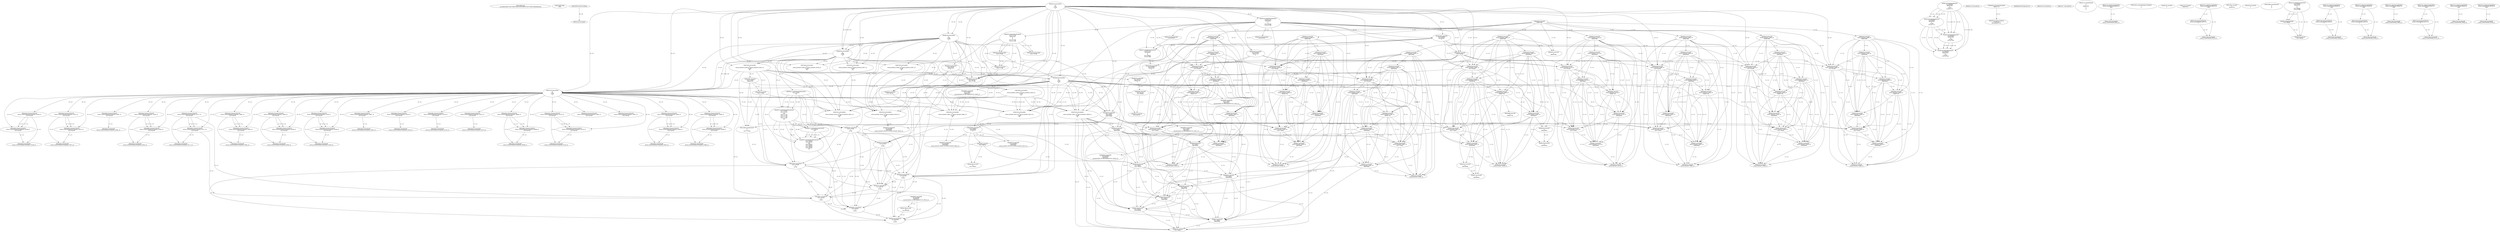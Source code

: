 // Global SCDG with merge call
digraph {
	0 [label="268454688.main
ea24b9d309480754b579b637844cee1b0148912670c47530f076b4bf0fea0405"]
	1 [label="268454699.Sleep
1000"]
	2 [label="268450908.GetProcessHeap
"]
	3 [label="268465424.VirtualAlloc
0
128
12288
4"]
	4 [label="268465190.RegOpenKeyExW
2147483650
268501000
0
131097
2147417172"]
	5 [label="268465223.RegQueryValueExW
2147417376
268500984
0
0
3221762048
2147417188"]
	3 -> 5 [label="(0-->5)"]
	6 [label="268465254.GetLastError
"]
	7 [label="268465263.RegCloseKey
2147417376"]
	5 -> 7 [label="(1-->1)"]
	8 [label="268465489.wsprintfW
3221762048
268500964
0"]
	3 -> 8 [label="(0-->1)"]
	5 -> 8 [label="(5-->1)"]
	9 [label="268466183.VirtualAlloc
0
1024
12288
4"]
	3 -> 9 [label="(3-->3)"]
	3 -> 9 [label="(4-->4)"]
	10 [label="268466202.VirtualAlloc
0
3596
12288
4"]
	3 -> 10 [label="(3-->3)"]
	9 -> 10 [label="(3-->3)"]
	3 -> 10 [label="(4-->4)"]
	9 -> 10 [label="(4-->4)"]
	11 [label="268466212.GetWindowsDirectoryW
3221770240
256"]
	10 -> 11 [label="(0-->1)"]
	12 [label="268466270.GetVolumeInformationW
3221770240
3221770752
256
3221771776
3221771784
3221771780
3221771264
256"]
	10 -> 12 [label="(0-->1)"]
	11 -> 12 [label="(1-->1)"]
	11 -> 12 [label="(2-->3)"]
	11 -> 12 [label="(2-->8)"]
	13 [label="268465190.RegOpenKeyExW
2147483650
268501632
0
131097
2147417172"]
	4 -> 13 [label="(1-->1)"]
	4 -> 13 [label="(4-->4)"]
	4 -> 13 [label="(5-->5)"]
	14 [label="268465223.RegQueryValueExW
3221771788
268501592
0
0
3221771788
2147417188"]
	5 -> 14 [label="(6-->6)"]
	15 [label="268465239.RegCloseKey
3221771788"]
	14 -> 15 [label="(1-->1)"]
	14 -> 15 [label="(5-->1)"]
	16 [label="268466320.lstrlenW
3221771788"]
	14 -> 16 [label="(1-->1)"]
	14 -> 16 [label="(5-->1)"]
	15 -> 16 [label="(1-->1)"]
	17 [label="268466376.wsprintfW
3221766144
268501204
0"]
	9 -> 17 [label="(0-->1)"]
	18 [label="268466397.lstrcatW
3221766144
3221771788"]
	9 -> 18 [label="(0-->1)"]
	17 -> 18 [label="(1-->1)"]
	14 -> 18 [label="(1-->2)"]
	14 -> 18 [label="(5-->2)"]
	15 -> 18 [label="(1-->2)"]
	16 -> 18 [label="(1-->2)"]
	19 [label="268466409.GetModuleHandleW
268501752"]
	20 [label="268466416.GetProcAddress
270536744
RtlComputeCrc32"]
	19 -> 20 [label="(0-->1)"]
	21 [label="268466432.lstrlenW
3221766144"]
	9 -> 21 [label="(0-->1)"]
	17 -> 21 [label="(1-->1)"]
	18 -> 21 [label="(1-->1)"]
	22 [label="268466449.RtlComputeCrc32
"]
	23 [label="268466481.VirtualFree
3221770240
0
32768"]
	10 -> 23 [label="(0-->1)"]
	11 -> 23 [label="(1-->1)"]
	12 -> 23 [label="(1-->1)"]
	24 [label="268464882.lstrlenW
3221762048"]
	3 -> 24 [label="(0-->1)"]
	5 -> 24 [label="(5-->1)"]
	8 -> 24 [label="(1-->1)"]
	25 [label="268464893.lstrlenW
268497860"]
	26 [label="268453932.VirtualAlloc
0
retval_lstrlenW_32839_32_retval_lstrlenW_32841_32
12288
64"]
	3 -> 26 [label="(3-->3)"]
	9 -> 26 [label="(3-->3)"]
	10 -> 26 [label="(3-->3)"]
	27 [label="268453967.lstrcpyW
3221774336
268497976"]
	26 -> 27 [label="(0-->1)"]
	28 [label="268453974.lstrlenW
3221774336"]
	26 -> 28 [label="(0-->1)"]
	27 -> 28 [label="(1-->1)"]
	29 [label="268464425.lstrcatW
retval_lstrlenW_32882_32
268497860"]
	25 -> 29 [label="(1-->2)"]
	30 [label="268464433.lstrcatW
retval_lstrlenW_32882_32
268500944"]
	29 -> 30 [label="(1-->1)"]
	31 [label="268464439.lstrcatW
retval_lstrlenW_32882_32
3221762048"]
	29 -> 31 [label="(1-->1)"]
	30 -> 31 [label="(1-->1)"]
	3 -> 31 [label="(0-->2)"]
	5 -> 31 [label="(5-->2)"]
	8 -> 31 [label="(1-->2)"]
	24 -> 31 [label="(1-->2)"]
	32 [label="268464447.lstrcatW
retval_lstrlenW_32882_32
268500948"]
	29 -> 32 [label="(1-->1)"]
	30 -> 32 [label="(1-->1)"]
	31 -> 32 [label="(1-->1)"]
	33 [label="268464636.VirtualAlloc
0
66
12288
64"]
	3 -> 33 [label="(3-->3)"]
	9 -> 33 [label="(3-->3)"]
	10 -> 33 [label="(3-->3)"]
	26 -> 33 [label="(3-->3)"]
	26 -> 33 [label="(4-->4)"]
	34 [label="268464679.wsprintfW
3221778432
268500964
3221774336"]
	33 -> 34 [label="(0-->1)"]
	8 -> 34 [label="(2-->2)"]
	26 -> 34 [label="(0-->3)"]
	27 -> 34 [label="(1-->3)"]
	28 -> 34 [label="(1-->3)"]
	35 [label="268464692.lstrcatW
retval_lstrlenW_32882_32
268497764"]
	29 -> 35 [label="(1-->1)"]
	30 -> 35 [label="(1-->1)"]
	31 -> 35 [label="(1-->1)"]
	32 -> 35 [label="(1-->1)"]
	36 [label="268464700.lstrcatW
retval_lstrlenW_32882_32
268500944"]
	29 -> 36 [label="(1-->1)"]
	30 -> 36 [label="(1-->1)"]
	31 -> 36 [label="(1-->1)"]
	32 -> 36 [label="(1-->1)"]
	35 -> 36 [label="(1-->1)"]
	30 -> 36 [label="(2-->2)"]
	37 [label="268464706.lstrcatW
retval_lstrlenW_32882_32
3221778432"]
	29 -> 37 [label="(1-->1)"]
	30 -> 37 [label="(1-->1)"]
	31 -> 37 [label="(1-->1)"]
	32 -> 37 [label="(1-->1)"]
	35 -> 37 [label="(1-->1)"]
	36 -> 37 [label="(1-->1)"]
	33 -> 37 [label="(0-->2)"]
	34 -> 37 [label="(1-->2)"]
	38 [label="268464714.lstrcatW
retval_lstrlenW_32882_32
268500948"]
	29 -> 38 [label="(1-->1)"]
	30 -> 38 [label="(1-->1)"]
	31 -> 38 [label="(1-->1)"]
	32 -> 38 [label="(1-->1)"]
	35 -> 38 [label="(1-->1)"]
	36 -> 38 [label="(1-->1)"]
	37 -> 38 [label="(1-->1)"]
	32 -> 38 [label="(2-->2)"]
	39 [label="268464726.VirtualFree
3221778432
0
32768"]
	33 -> 39 [label="(0-->1)"]
	34 -> 39 [label="(1-->1)"]
	37 -> 39 [label="(2-->1)"]
	23 -> 39 [label="(3-->3)"]
	40 [label="268464767.lstrlenW
retval_lstrlenW_32882_32"]
	29 -> 40 [label="(1-->1)"]
	30 -> 40 [label="(1-->1)"]
	31 -> 40 [label="(1-->1)"]
	32 -> 40 [label="(1-->1)"]
	35 -> 40 [label="(1-->1)"]
	36 -> 40 [label="(1-->1)"]
	37 -> 40 [label="(1-->1)"]
	38 -> 40 [label="(1-->1)"]
	41 [label="268453998.CreateMutexW
0
0
3221774336"]
	26 -> 41 [label="(0-->3)"]
	27 -> 41 [label="(1-->3)"]
	28 -> 41 [label="(1-->3)"]
	34 -> 41 [label="(3-->3)"]
	42 [label="268454010.GetLastError
"]
	43 [label="268454017.GetLastError
"]
	44 [label="268454043.VirtualFree
3221774336
0
32768"]
	26 -> 44 [label="(0-->1)"]
	27 -> 44 [label="(1-->1)"]
	28 -> 44 [label="(1-->1)"]
	34 -> 44 [label="(3-->1)"]
	41 -> 44 [label="(3-->1)"]
	23 -> 44 [label="(3-->3)"]
	39 -> 44 [label="(3-->3)"]
	45 [label="268467629.VirtualFree
3221762048
0
32768"]
	3 -> 45 [label="(0-->1)"]
	5 -> 45 [label="(5-->1)"]
	8 -> 45 [label="(1-->1)"]
	24 -> 45 [label="(1-->1)"]
	31 -> 45 [label="(2-->1)"]
	23 -> 45 [label="(3-->3)"]
	39 -> 45 [label="(3-->3)"]
	44 -> 45 [label="(3-->3)"]
	46 [label="268467737.VirtualFree
3221766144
0
32768"]
	9 -> 46 [label="(0-->1)"]
	17 -> 46 [label="(1-->1)"]
	18 -> 46 [label="(1-->1)"]
	21 -> 46 [label="(1-->1)"]
	23 -> 46 [label="(3-->3)"]
	39 -> 46 [label="(3-->3)"]
	44 -> 46 [label="(3-->3)"]
	45 -> 46 [label="(3-->3)"]
	47 [label="268454737.CreateThread
0
0
268447024
0
0
0"]
	48 [label="268454761.WaitForSingleObject
retval_CreateThread_33042_32
5000"]
	49 [label="268454790.CloseHandle
retval_CreateThread_33042_32"]
	48 -> 49 [label="(1-->1)"]
	50 [label="268454450.CreateToolhelp32Snapshot
2
0"]
	51 [label="268454476.VirtualAlloc
0
556
12288
4"]
	3 -> 51 [label="(3-->3)"]
	9 -> 51 [label="(3-->3)"]
	10 -> 51 [label="(3-->3)"]
	26 -> 51 [label="(3-->3)"]
	33 -> 51 [label="(3-->3)"]
	3 -> 51 [label="(4-->4)"]
	9 -> 51 [label="(4-->4)"]
	10 -> 51 [label="(4-->4)"]
	52 [label="268454501.Process32FirstW
retval_CreateToolhelp32Snapshot_33171_32
3221782528"]
	51 -> 52 [label="(0-->2)"]
	53 [label="268454533.lstrcmpiW
"]
	2 -> 53 [label="(0-->0)"]
	54 [label="268454602.Process32NextW
retval_CreateToolhelp32Snapshot_33171_32
3221782528"]
	52 -> 54 [label="(1-->1)"]
	51 -> 54 [label="(0-->2)"]
	52 -> 54 [label="(2-->2)"]
	55 [label="268454627.VirtualFree
3221782528
0
32768"]
	51 -> 55 [label="(0-->1)"]
	52 -> 55 [label="(2-->1)"]
	54 -> 55 [label="(2-->1)"]
	23 -> 55 [label="(3-->3)"]
	39 -> 55 [label="(3-->3)"]
	44 -> 55 [label="(3-->3)"]
	45 -> 55 [label="(3-->3)"]
	46 -> 55 [label="(3-->3)"]
	56 [label="268454634.CloseHandle
retval_CreateToolhelp32Snapshot_33171_32"]
	52 -> 56 [label="(1-->1)"]
	54 -> 56 [label="(1-->1)"]
	57 [label="268465190.RegOpenKeyExW
2147483650
268501000
0
131097
2147417052"]
	4 -> 57 [label="(1-->1)"]
	13 -> 57 [label="(1-->1)"]
	4 -> 57 [label="(2-->2)"]
	4 -> 57 [label="(4-->4)"]
	13 -> 57 [label="(4-->4)"]
	58 [label="268465489.wsprintfW
3221786624
268500964
0"]
	8 -> 58 [label="(2-->2)"]
	34 -> 58 [label="(2-->2)"]
	59 [label="268466212.GetWindowsDirectoryW
3221794816
256"]
	11 -> 59 [label="(2-->2)"]
	12 -> 59 [label="(3-->2)"]
	12 -> 59 [label="(8-->2)"]
	60 [label="268466270.GetVolumeInformationW
3221794816
3221795328
256
3221796352
3221796360
3221796356
3221795840
256"]
	59 -> 60 [label="(1-->1)"]
	11 -> 60 [label="(2-->3)"]
	12 -> 60 [label="(3-->3)"]
	12 -> 60 [label="(8-->3)"]
	59 -> 60 [label="(2-->3)"]
	11 -> 60 [label="(2-->8)"]
	12 -> 60 [label="(3-->8)"]
	12 -> 60 [label="(8-->8)"]
	59 -> 60 [label="(2-->8)"]
	61 [label="268465190.RegOpenKeyExW
2147483650
268501632
0
131097
2147417052"]
	4 -> 61 [label="(1-->1)"]
	13 -> 61 [label="(1-->1)"]
	57 -> 61 [label="(1-->1)"]
	13 -> 61 [label="(2-->2)"]
	4 -> 61 [label="(4-->4)"]
	13 -> 61 [label="(4-->4)"]
	57 -> 61 [label="(4-->4)"]
	57 -> 61 [label="(5-->5)"]
	62 [label="268466376.wsprintfW
3221790720
268501204
0"]
	17 -> 62 [label="(2-->2)"]
	63 [label="268466397.lstrcatW
3221790720
3221796364"]
	62 -> 63 [label="(1-->1)"]
	64 [label="268466432.lstrlenW
3221790720"]
	62 -> 64 [label="(1-->1)"]
	63 -> 64 [label="(1-->1)"]
	65 [label="268466481.VirtualFree
3221794816
0
32768"]
	59 -> 65 [label="(1-->1)"]
	60 -> 65 [label="(1-->1)"]
	23 -> 65 [label="(3-->3)"]
	39 -> 65 [label="(3-->3)"]
	44 -> 65 [label="(3-->3)"]
	45 -> 65 [label="(3-->3)"]
	46 -> 65 [label="(3-->3)"]
	55 -> 65 [label="(3-->3)"]
	66 [label="268464882.lstrlenW
3221786624"]
	58 -> 66 [label="(1-->1)"]
	67 [label="268452641.VirtualAlloc
0
retval_lstrlenW_39252_32_retval_lstrlenW_39253_32
12288
64"]
	3 -> 67 [label="(3-->3)"]
	9 -> 67 [label="(3-->3)"]
	10 -> 67 [label="(3-->3)"]
	26 -> 67 [label="(3-->3)"]
	33 -> 67 [label="(3-->3)"]
	51 -> 67 [label="(3-->3)"]
	26 -> 67 [label="(4-->4)"]
	33 -> 67 [label="(4-->4)"]
	68 [label="268464425.lstrcatW
0
268497860"]
	25 -> 68 [label="(1-->2)"]
	29 -> 68 [label="(2-->2)"]
	69 [label="268464433.lstrcatW
0
268500944"]
	30 -> 69 [label="(2-->2)"]
	36 -> 69 [label="(2-->2)"]
	70 [label="268464439.lstrcatW
0
3221786624"]
	58 -> 70 [label="(1-->2)"]
	66 -> 70 [label="(1-->2)"]
	71 [label="268464447.lstrcatW
0
268500948"]
	32 -> 71 [label="(2-->2)"]
	38 -> 71 [label="(2-->2)"]
	72 [label="268464662.wsprintfW
3221803008
268500952
unconstrained_ret_RtlComputeCrc32_39243_32"]
	73 [label="268464692.lstrcatW
0
268497764"]
	35 -> 73 [label="(2-->2)"]
	74 [label="268464700.lstrcatW
0
268500944"]
	30 -> 74 [label="(2-->2)"]
	36 -> 74 [label="(2-->2)"]
	69 -> 74 [label="(2-->2)"]
	75 [label="268464706.lstrcatW
0
3221803008"]
	72 -> 75 [label="(1-->2)"]
	76 [label="268464714.lstrcatW
0
268500948"]
	32 -> 76 [label="(2-->2)"]
	38 -> 76 [label="(2-->2)"]
	71 -> 76 [label="(2-->2)"]
	77 [label="268464726.VirtualFree
3221803008
0
32768"]
	72 -> 77 [label="(1-->1)"]
	75 -> 77 [label="(2-->1)"]
	23 -> 77 [label="(3-->3)"]
	39 -> 77 [label="(3-->3)"]
	44 -> 77 [label="(3-->3)"]
	45 -> 77 [label="(3-->3)"]
	46 -> 77 [label="(3-->3)"]
	55 -> 77 [label="(3-->3)"]
	65 -> 77 [label="(3-->3)"]
	78 [label="268464767.lstrlenW
0"]
	79 [label="268452707.lstrlenW
268497912"]
	80 [label="268465239.RegCloseKey
2147417376"]
	5 -> 80 [label="(1-->1)"]
	81 [label="268465489.wsprintfW
3221762048
268501104
0"]
	3 -> 81 [label="(0-->1)"]
	5 -> 81 [label="(5-->1)"]
	82 [label="268465263.RegCloseKey
3221771788"]
	14 -> 82 [label="(1-->1)"]
	14 -> 82 [label="(5-->1)"]
	83 [label="268453932.VirtualAlloc
0
retval_lstrlenW_32834_32_retval_lstrlenW_32835_32
12288
64"]
	3 -> 83 [label="(3-->3)"]
	9 -> 83 [label="(3-->3)"]
	10 -> 83 [label="(3-->3)"]
	84 [label="268464425.lstrcatW
retval_lstrlenW_32881_32
268497860"]
	25 -> 84 [label="(1-->2)"]
	85 [label="268464433.lstrcatW
retval_lstrlenW_32881_32
268500944"]
	84 -> 85 [label="(1-->1)"]
	86 [label="268464439.lstrcatW
retval_lstrlenW_32881_32
3221762048"]
	84 -> 86 [label="(1-->1)"]
	85 -> 86 [label="(1-->1)"]
	3 -> 86 [label="(0-->2)"]
	5 -> 86 [label="(5-->2)"]
	24 -> 86 [label="(1-->2)"]
	81 -> 86 [label="(1-->2)"]
	87 [label="268464447.lstrcatW
retval_lstrlenW_32881_32
268500948"]
	84 -> 87 [label="(1-->1)"]
	85 -> 87 [label="(1-->1)"]
	86 -> 87 [label="(1-->1)"]
	88 [label="268464662.wsprintfW
3221778432
268500952
unconstrained_ret_RtlComputeCrc32_32821_32"]
	33 -> 88 [label="(0-->1)"]
	89 [label="268464692.lstrcatW
retval_lstrlenW_32881_32
268497764"]
	84 -> 89 [label="(1-->1)"]
	85 -> 89 [label="(1-->1)"]
	86 -> 89 [label="(1-->1)"]
	87 -> 89 [label="(1-->1)"]
	90 [label="268464700.lstrcatW
retval_lstrlenW_32881_32
268500944"]
	84 -> 90 [label="(1-->1)"]
	85 -> 90 [label="(1-->1)"]
	86 -> 90 [label="(1-->1)"]
	87 -> 90 [label="(1-->1)"]
	89 -> 90 [label="(1-->1)"]
	85 -> 90 [label="(2-->2)"]
	91 [label="268464706.lstrcatW
retval_lstrlenW_32881_32
3221778432"]
	84 -> 91 [label="(1-->1)"]
	85 -> 91 [label="(1-->1)"]
	86 -> 91 [label="(1-->1)"]
	87 -> 91 [label="(1-->1)"]
	89 -> 91 [label="(1-->1)"]
	90 -> 91 [label="(1-->1)"]
	33 -> 91 [label="(0-->2)"]
	88 -> 91 [label="(1-->2)"]
	92 [label="268464714.lstrcatW
retval_lstrlenW_32881_32
268500948"]
	84 -> 92 [label="(1-->1)"]
	85 -> 92 [label="(1-->1)"]
	86 -> 92 [label="(1-->1)"]
	87 -> 92 [label="(1-->1)"]
	89 -> 92 [label="(1-->1)"]
	90 -> 92 [label="(1-->1)"]
	91 -> 92 [label="(1-->1)"]
	87 -> 92 [label="(2-->2)"]
	93 [label="268464767.lstrlenW
retval_lstrlenW_32881_32"]
	84 -> 93 [label="(1-->1)"]
	85 -> 93 [label="(1-->1)"]
	86 -> 93 [label="(1-->1)"]
	87 -> 93 [label="(1-->1)"]
	89 -> 93 [label="(1-->1)"]
	90 -> 93 [label="(1-->1)"]
	91 -> 93 [label="(1-->1)"]
	92 -> 93 [label="(1-->1)"]
	94 [label="268454761.WaitForSingleObject
retval_CreateThread_32970_32
5000"]
	95 [label="268454780.TerminateThread
retval_CreateThread_32970_32
0"]
	94 -> 95 [label="(1-->1)"]
	96 [label="268454790.CloseHandle
retval_CreateThread_32970_32"]
	94 -> 96 [label="(1-->1)"]
	95 -> 96 [label="(1-->1)"]
	97 [label="268454501.Process32FirstW
retval_CreateToolhelp32Snapshot_33118_32
3221782528"]
	51 -> 97 [label="(0-->2)"]
	98 [label="268454602.Process32NextW
retval_CreateToolhelp32Snapshot_33118_32
3221782528"]
	97 -> 98 [label="(1-->1)"]
	51 -> 98 [label="(0-->2)"]
	97 -> 98 [label="(2-->2)"]
	99 [label="268454634.CloseHandle
retval_CreateToolhelp32Snapshot_33118_32"]
	97 -> 99 [label="(1-->1)"]
	98 -> 99 [label="(1-->1)"]
	100 [label="268452641.VirtualAlloc
0
retval_lstrlenW_39941_32_retval_lstrlenW_39942_32
12288
64"]
	3 -> 100 [label="(3-->3)"]
	9 -> 100 [label="(3-->3)"]
	10 -> 100 [label="(3-->3)"]
	33 -> 100 [label="(3-->3)"]
	51 -> 100 [label="(3-->3)"]
	83 -> 100 [label="(3-->3)"]
	33 -> 100 [label="(4-->4)"]
	83 -> 100 [label="(4-->4)"]
	101 [label="268464679.wsprintfW
3221803008
268500964
retval_lstrlenW_39941_32_retval_lstrlenW_39942_32"]
	58 -> 101 [label="(2-->2)"]
	100 -> 101 [label="(2-->3)"]
	102 [label="268454602.Process32NextW
retval_CreateToolhelp32Snapshot_32981_32
3221782528"]
	51 -> 102 [label="(0-->2)"]
	103 [label="268454634.CloseHandle
retval_CreateToolhelp32Snapshot_32981_32"]
	102 -> 103 [label="(1-->1)"]
	104 [label="268452641.VirtualAlloc
0
retval_lstrlenW_34831_32_retval_lstrlenW_34828_32
12288
64"]
	3 -> 104 [label="(3-->3)"]
	9 -> 104 [label="(3-->3)"]
	10 -> 104 [label="(3-->3)"]
	33 -> 104 [label="(3-->3)"]
	51 -> 104 [label="(3-->3)"]
	83 -> 104 [label="(3-->3)"]
	33 -> 104 [label="(4-->4)"]
	83 -> 104 [label="(4-->4)"]
	105 [label="268464425.lstrcatW
3221798912
268497860"]
	104 -> 105 [label="(0-->1)"]
	25 -> 105 [label="(1-->2)"]
	84 -> 105 [label="(2-->2)"]
	106 [label="268464433.lstrcatW
3221798912
268500944"]
	104 -> 106 [label="(0-->1)"]
	105 -> 106 [label="(1-->1)"]
	85 -> 106 [label="(2-->2)"]
	90 -> 106 [label="(2-->2)"]
	107 [label="268464439.lstrcatW
3221798912
3221786624"]
	104 -> 107 [label="(0-->1)"]
	105 -> 107 [label="(1-->1)"]
	106 -> 107 [label="(1-->1)"]
	58 -> 107 [label="(1-->2)"]
	66 -> 107 [label="(1-->2)"]
	108 [label="268464447.lstrcatW
3221798912
268500948"]
	104 -> 108 [label="(0-->1)"]
	105 -> 108 [label="(1-->1)"]
	106 -> 108 [label="(1-->1)"]
	107 -> 108 [label="(1-->1)"]
	87 -> 108 [label="(2-->2)"]
	92 -> 108 [label="(2-->2)"]
	109 [label="268464662.wsprintfW
3221803008
268500952
unconstrained_ret_RtlComputeCrc32_34818_32"]
	88 -> 109 [label="(2-->2)"]
	110 [label="268464692.lstrcatW
3221798912
268497764"]
	104 -> 110 [label="(0-->1)"]
	105 -> 110 [label="(1-->1)"]
	106 -> 110 [label="(1-->1)"]
	107 -> 110 [label="(1-->1)"]
	108 -> 110 [label="(1-->1)"]
	89 -> 110 [label="(2-->2)"]
	111 [label="268464700.lstrcatW
3221798912
268500944"]
	104 -> 111 [label="(0-->1)"]
	105 -> 111 [label="(1-->1)"]
	106 -> 111 [label="(1-->1)"]
	107 -> 111 [label="(1-->1)"]
	108 -> 111 [label="(1-->1)"]
	110 -> 111 [label="(1-->1)"]
	85 -> 111 [label="(2-->2)"]
	90 -> 111 [label="(2-->2)"]
	106 -> 111 [label="(2-->2)"]
	112 [label="268464706.lstrcatW
3221798912
3221803008"]
	104 -> 112 [label="(0-->1)"]
	105 -> 112 [label="(1-->1)"]
	106 -> 112 [label="(1-->1)"]
	107 -> 112 [label="(1-->1)"]
	108 -> 112 [label="(1-->1)"]
	110 -> 112 [label="(1-->1)"]
	111 -> 112 [label="(1-->1)"]
	109 -> 112 [label="(1-->2)"]
	113 [label="268464714.lstrcatW
3221798912
268500948"]
	104 -> 113 [label="(0-->1)"]
	105 -> 113 [label="(1-->1)"]
	106 -> 113 [label="(1-->1)"]
	107 -> 113 [label="(1-->1)"]
	108 -> 113 [label="(1-->1)"]
	110 -> 113 [label="(1-->1)"]
	111 -> 113 [label="(1-->1)"]
	112 -> 113 [label="(1-->1)"]
	87 -> 113 [label="(2-->2)"]
	92 -> 113 [label="(2-->2)"]
	108 -> 113 [label="(2-->2)"]
	114 [label="268464767.lstrlenW
3221798912"]
	104 -> 114 [label="(0-->1)"]
	105 -> 114 [label="(1-->1)"]
	106 -> 114 [label="(1-->1)"]
	107 -> 114 [label="(1-->1)"]
	108 -> 114 [label="(1-->1)"]
	110 -> 114 [label="(1-->1)"]
	111 -> 114 [label="(1-->1)"]
	112 -> 114 [label="(1-->1)"]
	113 -> 114 [label="(1-->1)"]
	115 [label="268452641.VirtualAlloc
0
retval_lstrlenW_36470_32_retval_lstrlenW_36474_32
12288
64"]
	3 -> 115 [label="(3-->3)"]
	9 -> 115 [label="(3-->3)"]
	10 -> 115 [label="(3-->3)"]
	33 -> 115 [label="(3-->3)"]
	51 -> 115 [label="(3-->3)"]
	83 -> 115 [label="(3-->3)"]
	33 -> 115 [label="(4-->4)"]
	83 -> 115 [label="(4-->4)"]
	116 [label="268464679.wsprintfW
3221803008
268500964
retval_lstrlenW_36470_32_retval_lstrlenW_36474_32"]
	58 -> 116 [label="(2-->2)"]
	115 -> 116 [label="(2-->3)"]
	117 [label="268453932.VirtualAlloc
0
retval_lstrlenW_32905_32_retval_lstrlenW_32907_32
12288
64"]
	3 -> 117 [label="(3-->3)"]
	9 -> 117 [label="(3-->3)"]
	10 -> 117 [label="(3-->3)"]
	118 [label="268464425.lstrcatW
retval_lstrlenW_33116_32
268497860"]
	25 -> 118 [label="(1-->2)"]
	119 [label="268464433.lstrcatW
retval_lstrlenW_33116_32
268500944"]
	118 -> 119 [label="(1-->1)"]
	120 [label="268464439.lstrcatW
retval_lstrlenW_33116_32
3221762048"]
	118 -> 120 [label="(1-->1)"]
	119 -> 120 [label="(1-->1)"]
	3 -> 120 [label="(0-->2)"]
	5 -> 120 [label="(5-->2)"]
	24 -> 120 [label="(1-->2)"]
	81 -> 120 [label="(1-->2)"]
	121 [label="268464447.lstrcatW
retval_lstrlenW_33116_32
268500948"]
	118 -> 121 [label="(1-->1)"]
	119 -> 121 [label="(1-->1)"]
	120 -> 121 [label="(1-->1)"]
	122 [label="268464692.lstrcatW
retval_lstrlenW_33116_32
268497764"]
	118 -> 122 [label="(1-->1)"]
	119 -> 122 [label="(1-->1)"]
	120 -> 122 [label="(1-->1)"]
	121 -> 122 [label="(1-->1)"]
	123 [label="268464700.lstrcatW
retval_lstrlenW_33116_32
268500944"]
	118 -> 123 [label="(1-->1)"]
	119 -> 123 [label="(1-->1)"]
	120 -> 123 [label="(1-->1)"]
	121 -> 123 [label="(1-->1)"]
	122 -> 123 [label="(1-->1)"]
	119 -> 123 [label="(2-->2)"]
	124 [label="268464706.lstrcatW
retval_lstrlenW_33116_32
3221778432"]
	118 -> 124 [label="(1-->1)"]
	119 -> 124 [label="(1-->1)"]
	120 -> 124 [label="(1-->1)"]
	121 -> 124 [label="(1-->1)"]
	122 -> 124 [label="(1-->1)"]
	123 -> 124 [label="(1-->1)"]
	33 -> 124 [label="(0-->2)"]
	34 -> 124 [label="(1-->2)"]
	125 [label="268464714.lstrcatW
retval_lstrlenW_33116_32
268500948"]
	118 -> 125 [label="(1-->1)"]
	119 -> 125 [label="(1-->1)"]
	120 -> 125 [label="(1-->1)"]
	121 -> 125 [label="(1-->1)"]
	122 -> 125 [label="(1-->1)"]
	123 -> 125 [label="(1-->1)"]
	124 -> 125 [label="(1-->1)"]
	121 -> 125 [label="(2-->2)"]
	126 [label="268464767.lstrlenW
retval_lstrlenW_33116_32"]
	118 -> 126 [label="(1-->1)"]
	119 -> 126 [label="(1-->1)"]
	120 -> 126 [label="(1-->1)"]
	121 -> 126 [label="(1-->1)"]
	122 -> 126 [label="(1-->1)"]
	123 -> 126 [label="(1-->1)"]
	124 -> 126 [label="(1-->1)"]
	125 -> 126 [label="(1-->1)"]
	127 [label="268454501.Process32FirstW
retval_CreateToolhelp32Snapshot_33843_32
3221782528"]
	51 -> 127 [label="(0-->2)"]
	128 [label="268454602.Process32NextW
retval_CreateToolhelp32Snapshot_33843_32
3221782528"]
	127 -> 128 [label="(1-->1)"]
	51 -> 128 [label="(0-->2)"]
	127 -> 128 [label="(2-->2)"]
	129 [label="268454634.CloseHandle
retval_CreateToolhelp32Snapshot_33843_32"]
	127 -> 129 [label="(1-->1)"]
	128 -> 129 [label="(1-->1)"]
	130 [label="268465223.RegQueryValueExW
2147417376
268500984
0
0
3221786624
2147417068"]
	5 -> 130 [label="(1-->1)"]
	80 -> 130 [label="(1-->1)"]
	5 -> 130 [label="(2-->2)"]
	131 [label="268465489.wsprintfW
3221786624
268501104
0"]
	130 -> 131 [label="(5-->1)"]
	81 -> 131 [label="(2-->2)"]
	132 [label="268452641.VirtualAlloc
0
retval_lstrlenW_40530_32_retval_lstrlenW_40533_32
12288
64"]
	3 -> 132 [label="(3-->3)"]
	9 -> 132 [label="(3-->3)"]
	10 -> 132 [label="(3-->3)"]
	33 -> 132 [label="(3-->3)"]
	51 -> 132 [label="(3-->3)"]
	117 -> 132 [label="(3-->3)"]
	33 -> 132 [label="(4-->4)"]
	117 -> 132 [label="(4-->4)"]
	133 [label="268464679.wsprintfW
3221803008
268500964
retval_lstrlenW_40530_32_retval_lstrlenW_40533_32"]
	34 -> 133 [label="(2-->2)"]
	132 -> 133 [label="(2-->3)"]
	134 [label="268454501.Process32FirstW
retval_CreateToolhelp32Snapshot_32988_32
3221782528"]
	51 -> 134 [label="(0-->2)"]
	135 [label="268454602.Process32NextW
retval_CreateToolhelp32Snapshot_32988_32
3221782528"]
	134 -> 135 [label="(1-->1)"]
	51 -> 135 [label="(0-->2)"]
	134 -> 135 [label="(2-->2)"]
	136 [label="268454634.CloseHandle
retval_CreateToolhelp32Snapshot_32988_32"]
	134 -> 136 [label="(1-->1)"]
	135 -> 136 [label="(1-->1)"]
	137 [label="268454501.Process32FirstW
retval_CreateToolhelp32Snapshot_32981_32
3221782528"]
	51 -> 137 [label="(0-->2)"]
	138 [label="268454501.Process32FirstW
retval_CreateToolhelp32Snapshot_33168_32
3221782528"]
	51 -> 138 [label="(0-->2)"]
	139 [label="268454602.Process32NextW
retval_CreateToolhelp32Snapshot_33168_32
3221782528"]
	138 -> 139 [label="(1-->1)"]
	51 -> 139 [label="(0-->2)"]
	138 -> 139 [label="(2-->2)"]
	140 [label="268454634.CloseHandle
retval_CreateToolhelp32Snapshot_33168_32"]
	138 -> 140 [label="(1-->1)"]
	139 -> 140 [label="(1-->1)"]
	141 [label="268453932.VirtualAlloc
0
retval_lstrlenW_32830_32_retval_lstrlenW_32833_32
12288
64"]
	3 -> 141 [label="(3-->3)"]
	9 -> 141 [label="(3-->3)"]
	10 -> 141 [label="(3-->3)"]
	142 [label="268453967.lstrcpyW
0
268497976"]
	143 [label="268453974.lstrlenW
0"]
	144 [label="268464425.lstrcatW
retval_lstrlenW_32844_32
268497860"]
	25 -> 144 [label="(1-->2)"]
	145 [label="268464433.lstrcatW
retval_lstrlenW_32844_32
268500944"]
	144 -> 145 [label="(1-->1)"]
	146 [label="268464439.lstrcatW
retval_lstrlenW_32844_32
3221762048"]
	144 -> 146 [label="(1-->1)"]
	145 -> 146 [label="(1-->1)"]
	3 -> 146 [label="(0-->2)"]
	5 -> 146 [label="(5-->2)"]
	8 -> 146 [label="(1-->2)"]
	24 -> 146 [label="(1-->2)"]
	147 [label="268464447.lstrcatW
retval_lstrlenW_32844_32
268500948"]
	144 -> 147 [label="(1-->1)"]
	145 -> 147 [label="(1-->1)"]
	146 -> 147 [label="(1-->1)"]
	148 [label="268464692.lstrcatW
retval_lstrlenW_32844_32
268497764"]
	144 -> 148 [label="(1-->1)"]
	145 -> 148 [label="(1-->1)"]
	146 -> 148 [label="(1-->1)"]
	147 -> 148 [label="(1-->1)"]
	149 [label="268464700.lstrcatW
retval_lstrlenW_32844_32
268500944"]
	144 -> 149 [label="(1-->1)"]
	145 -> 149 [label="(1-->1)"]
	146 -> 149 [label="(1-->1)"]
	147 -> 149 [label="(1-->1)"]
	148 -> 149 [label="(1-->1)"]
	145 -> 149 [label="(2-->2)"]
	150 [label="268464706.lstrcatW
retval_lstrlenW_32844_32
3221778432"]
	144 -> 150 [label="(1-->1)"]
	145 -> 150 [label="(1-->1)"]
	146 -> 150 [label="(1-->1)"]
	147 -> 150 [label="(1-->1)"]
	148 -> 150 [label="(1-->1)"]
	149 -> 150 [label="(1-->1)"]
	33 -> 150 [label="(0-->2)"]
	34 -> 150 [label="(1-->2)"]
	151 [label="268464714.lstrcatW
retval_lstrlenW_32844_32
268500948"]
	144 -> 151 [label="(1-->1)"]
	145 -> 151 [label="(1-->1)"]
	146 -> 151 [label="(1-->1)"]
	147 -> 151 [label="(1-->1)"]
	148 -> 151 [label="(1-->1)"]
	149 -> 151 [label="(1-->1)"]
	150 -> 151 [label="(1-->1)"]
	147 -> 151 [label="(2-->2)"]
	152 [label="268464767.lstrlenW
retval_lstrlenW_32844_32"]
	144 -> 152 [label="(1-->1)"]
	145 -> 152 [label="(1-->1)"]
	146 -> 152 [label="(1-->1)"]
	147 -> 152 [label="(1-->1)"]
	148 -> 152 [label="(1-->1)"]
	149 -> 152 [label="(1-->1)"]
	150 -> 152 [label="(1-->1)"]
	151 -> 152 [label="(1-->1)"]
	153 [label="268453998.CreateMutexW
0
0
0"]
	154 [label="268454602.Process32NextW
retval_CreateToolhelp32Snapshot_33070_32
3221782528"]
	51 -> 154 [label="(0-->2)"]
	155 [label="268454634.CloseHandle
retval_CreateToolhelp32Snapshot_33070_32"]
	154 -> 155 [label="(1-->1)"]
	156 [label="268465223.RegQueryValueExW
3221796364
268501592
0
0
3221796364
2147417068"]
	157 [label="268465239.RegCloseKey
3221796364"]
	156 -> 157 [label="(1-->1)"]
	156 -> 157 [label="(5-->1)"]
	158 [label="268466320.lstrlenW
3221796364"]
	156 -> 158 [label="(1-->1)"]
	156 -> 158 [label="(5-->1)"]
	157 -> 158 [label="(1-->1)"]
	159 [label="268464425.lstrcatW
retval_lstrlenW_32862_32
268497860"]
	25 -> 159 [label="(1-->2)"]
	160 [label="268464433.lstrcatW
retval_lstrlenW_32862_32
268500944"]
	159 -> 160 [label="(1-->1)"]
	161 [label="268464439.lstrcatW
retval_lstrlenW_32862_32
3221762048"]
	159 -> 161 [label="(1-->1)"]
	160 -> 161 [label="(1-->1)"]
	3 -> 161 [label="(0-->2)"]
	5 -> 161 [label="(5-->2)"]
	8 -> 161 [label="(1-->2)"]
	24 -> 161 [label="(1-->2)"]
	162 [label="268464447.lstrcatW
retval_lstrlenW_32862_32
268500948"]
	159 -> 162 [label="(1-->1)"]
	160 -> 162 [label="(1-->1)"]
	161 -> 162 [label="(1-->1)"]
	163 [label="268464692.lstrcatW
retval_lstrlenW_32862_32
268497764"]
	159 -> 163 [label="(1-->1)"]
	160 -> 163 [label="(1-->1)"]
	161 -> 163 [label="(1-->1)"]
	162 -> 163 [label="(1-->1)"]
	164 [label="268464700.lstrcatW
retval_lstrlenW_32862_32
268500944"]
	159 -> 164 [label="(1-->1)"]
	160 -> 164 [label="(1-->1)"]
	161 -> 164 [label="(1-->1)"]
	162 -> 164 [label="(1-->1)"]
	163 -> 164 [label="(1-->1)"]
	160 -> 164 [label="(2-->2)"]
	165 [label="268464706.lstrcatW
retval_lstrlenW_32862_32
3221778432"]
	159 -> 165 [label="(1-->1)"]
	160 -> 165 [label="(1-->1)"]
	161 -> 165 [label="(1-->1)"]
	162 -> 165 [label="(1-->1)"]
	163 -> 165 [label="(1-->1)"]
	164 -> 165 [label="(1-->1)"]
	33 -> 165 [label="(0-->2)"]
	34 -> 165 [label="(1-->2)"]
	166 [label="268464714.lstrcatW
retval_lstrlenW_32862_32
268500948"]
	159 -> 166 [label="(1-->1)"]
	160 -> 166 [label="(1-->1)"]
	161 -> 166 [label="(1-->1)"]
	162 -> 166 [label="(1-->1)"]
	163 -> 166 [label="(1-->1)"]
	164 -> 166 [label="(1-->1)"]
	165 -> 166 [label="(1-->1)"]
	162 -> 166 [label="(2-->2)"]
	167 [label="268464767.lstrlenW
retval_lstrlenW_32862_32"]
	159 -> 167 [label="(1-->1)"]
	160 -> 167 [label="(1-->1)"]
	161 -> 167 [label="(1-->1)"]
	162 -> 167 [label="(1-->1)"]
	163 -> 167 [label="(1-->1)"]
	164 -> 167 [label="(1-->1)"]
	165 -> 167 [label="(1-->1)"]
	166 -> 167 [label="(1-->1)"]
	168 [label="268454501.Process32FirstW
retval_CreateToolhelp32Snapshot_33674_32
3221782528"]
	51 -> 168 [label="(0-->2)"]
	169 [label="268454602.Process32NextW
retval_CreateToolhelp32Snapshot_33674_32
3221782528"]
	168 -> 169 [label="(1-->1)"]
	51 -> 169 [label="(0-->2)"]
	168 -> 169 [label="(2-->2)"]
	170 [label="268454634.CloseHandle
retval_CreateToolhelp32Snapshot_33674_32"]
	168 -> 170 [label="(1-->1)"]
	169 -> 170 [label="(1-->1)"]
	171 [label="268453932.VirtualAlloc
0
retval_lstrlenW_32836_32_retval_lstrlenW_32837_32
12288
64"]
	3 -> 171 [label="(3-->3)"]
	9 -> 171 [label="(3-->3)"]
	10 -> 171 [label="(3-->3)"]
	172 [label="268464425.lstrcatW
retval_lstrlenW_32860_32
268497860"]
	25 -> 172 [label="(1-->2)"]
	173 [label="268464433.lstrcatW
retval_lstrlenW_32860_32
268500944"]
	172 -> 173 [label="(1-->1)"]
	174 [label="268464439.lstrcatW
retval_lstrlenW_32860_32
3221762048"]
	172 -> 174 [label="(1-->1)"]
	173 -> 174 [label="(1-->1)"]
	3 -> 174 [label="(0-->2)"]
	5 -> 174 [label="(5-->2)"]
	8 -> 174 [label="(1-->2)"]
	24 -> 174 [label="(1-->2)"]
	175 [label="268464447.lstrcatW
retval_lstrlenW_32860_32
268500948"]
	172 -> 175 [label="(1-->1)"]
	173 -> 175 [label="(1-->1)"]
	174 -> 175 [label="(1-->1)"]
	176 [label="268464692.lstrcatW
retval_lstrlenW_32860_32
268497764"]
	172 -> 176 [label="(1-->1)"]
	173 -> 176 [label="(1-->1)"]
	174 -> 176 [label="(1-->1)"]
	175 -> 176 [label="(1-->1)"]
	177 [label="268464700.lstrcatW
retval_lstrlenW_32860_32
268500944"]
	172 -> 177 [label="(1-->1)"]
	173 -> 177 [label="(1-->1)"]
	174 -> 177 [label="(1-->1)"]
	175 -> 177 [label="(1-->1)"]
	176 -> 177 [label="(1-->1)"]
	173 -> 177 [label="(2-->2)"]
	178 [label="268464706.lstrcatW
retval_lstrlenW_32860_32
3221778432"]
	172 -> 178 [label="(1-->1)"]
	173 -> 178 [label="(1-->1)"]
	174 -> 178 [label="(1-->1)"]
	175 -> 178 [label="(1-->1)"]
	176 -> 178 [label="(1-->1)"]
	177 -> 178 [label="(1-->1)"]
	33 -> 178 [label="(0-->2)"]
	34 -> 178 [label="(1-->2)"]
	179 [label="268464714.lstrcatW
retval_lstrlenW_32860_32
268500948"]
	172 -> 179 [label="(1-->1)"]
	173 -> 179 [label="(1-->1)"]
	174 -> 179 [label="(1-->1)"]
	175 -> 179 [label="(1-->1)"]
	176 -> 179 [label="(1-->1)"]
	177 -> 179 [label="(1-->1)"]
	178 -> 179 [label="(1-->1)"]
	175 -> 179 [label="(2-->2)"]
	180 [label="268464767.lstrlenW
retval_lstrlenW_32860_32"]
	172 -> 180 [label="(1-->1)"]
	173 -> 180 [label="(1-->1)"]
	174 -> 180 [label="(1-->1)"]
	175 -> 180 [label="(1-->1)"]
	176 -> 180 [label="(1-->1)"]
	177 -> 180 [label="(1-->1)"]
	178 -> 180 [label="(1-->1)"]
	179 -> 180 [label="(1-->1)"]
	181 [label="268454602.Process32NextW
retval_CreateToolhelp32Snapshot_33667_32
3221782528"]
	51 -> 181 [label="(0-->2)"]
	182 [label="268454634.CloseHandle
retval_CreateToolhelp32Snapshot_33667_32"]
	181 -> 182 [label="(1-->1)"]
	183 [label="268454761.WaitForSingleObject
retval_CreateThread_33028_32
5000"]
	184 [label="268454780.TerminateThread
retval_CreateThread_33028_32
0"]
	183 -> 184 [label="(1-->1)"]
	185 [label="268454790.CloseHandle
retval_CreateThread_33028_32"]
	183 -> 185 [label="(1-->1)"]
	184 -> 185 [label="(1-->1)"]
	186 [label="268454501.Process32FirstW
retval_CreateToolhelp32Snapshot_33043_32
3221782528"]
	51 -> 186 [label="(0-->2)"]
	187 [label="268454602.Process32NextW
retval_CreateToolhelp32Snapshot_33043_32
3221782528"]
	186 -> 187 [label="(1-->1)"]
	51 -> 187 [label="(0-->2)"]
	186 -> 187 [label="(2-->2)"]
	188 [label="268454634.CloseHandle
retval_CreateToolhelp32Snapshot_33043_32"]
	186 -> 188 [label="(1-->1)"]
	187 -> 188 [label="(1-->1)"]
	189 [label="268464425.lstrcatW
retval_lstrlenW_32852_32
268497860"]
	25 -> 189 [label="(1-->2)"]
	190 [label="268464433.lstrcatW
retval_lstrlenW_32852_32
268500944"]
	189 -> 190 [label="(1-->1)"]
	191 [label="268464439.lstrcatW
retval_lstrlenW_32852_32
3221762048"]
	189 -> 191 [label="(1-->1)"]
	190 -> 191 [label="(1-->1)"]
	3 -> 191 [label="(0-->2)"]
	5 -> 191 [label="(5-->2)"]
	24 -> 191 [label="(1-->2)"]
	81 -> 191 [label="(1-->2)"]
	192 [label="268464447.lstrcatW
retval_lstrlenW_32852_32
268500948"]
	189 -> 192 [label="(1-->1)"]
	190 -> 192 [label="(1-->1)"]
	191 -> 192 [label="(1-->1)"]
	193 [label="268464692.lstrcatW
retval_lstrlenW_32852_32
268497764"]
	189 -> 193 [label="(1-->1)"]
	190 -> 193 [label="(1-->1)"]
	191 -> 193 [label="(1-->1)"]
	192 -> 193 [label="(1-->1)"]
	194 [label="268464700.lstrcatW
retval_lstrlenW_32852_32
268500944"]
	189 -> 194 [label="(1-->1)"]
	190 -> 194 [label="(1-->1)"]
	191 -> 194 [label="(1-->1)"]
	192 -> 194 [label="(1-->1)"]
	193 -> 194 [label="(1-->1)"]
	190 -> 194 [label="(2-->2)"]
	195 [label="268464706.lstrcatW
retval_lstrlenW_32852_32
3221778432"]
	189 -> 195 [label="(1-->1)"]
	190 -> 195 [label="(1-->1)"]
	191 -> 195 [label="(1-->1)"]
	192 -> 195 [label="(1-->1)"]
	193 -> 195 [label="(1-->1)"]
	194 -> 195 [label="(1-->1)"]
	33 -> 195 [label="(0-->2)"]
	34 -> 195 [label="(1-->2)"]
	196 [label="268464714.lstrcatW
retval_lstrlenW_32852_32
268500948"]
	189 -> 196 [label="(1-->1)"]
	190 -> 196 [label="(1-->1)"]
	191 -> 196 [label="(1-->1)"]
	192 -> 196 [label="(1-->1)"]
	193 -> 196 [label="(1-->1)"]
	194 -> 196 [label="(1-->1)"]
	195 -> 196 [label="(1-->1)"]
	192 -> 196 [label="(2-->2)"]
	197 [label="268464767.lstrlenW
retval_lstrlenW_32852_32"]
	189 -> 197 [label="(1-->1)"]
	190 -> 197 [label="(1-->1)"]
	191 -> 197 [label="(1-->1)"]
	192 -> 197 [label="(1-->1)"]
	193 -> 197 [label="(1-->1)"]
	194 -> 197 [label="(1-->1)"]
	195 -> 197 [label="(1-->1)"]
	196 -> 197 [label="(1-->1)"]
	198 [label="268454501.Process32FirstW
retval_CreateToolhelp32Snapshot_33681_32
3221782528"]
	51 -> 198 [label="(0-->2)"]
	199 [label="268454602.Process32NextW
retval_CreateToolhelp32Snapshot_33681_32
3221782528"]
	198 -> 199 [label="(1-->1)"]
	51 -> 199 [label="(0-->2)"]
	198 -> 199 [label="(2-->2)"]
	200 [label="268454634.CloseHandle
retval_CreateToolhelp32Snapshot_33681_32"]
	198 -> 200 [label="(1-->1)"]
	199 -> 200 [label="(1-->1)"]
	201 [label="268454761.WaitForSingleObject
retval_CreateThread_33163_32
5000"]
	202 [label="268454780.TerminateThread
retval_CreateThread_33163_32
0"]
	201 -> 202 [label="(1-->1)"]
	203 [label="268454790.CloseHandle
retval_CreateThread_33163_32"]
	201 -> 203 [label="(1-->1)"]
	202 -> 203 [label="(1-->1)"]
	204 [label="268454602.Process32NextW
retval_CreateToolhelp32Snapshot_33526_32
3221782528"]
	51 -> 204 [label="(0-->2)"]
	205 [label="268454634.CloseHandle
retval_CreateToolhelp32Snapshot_33526_32"]
	204 -> 205 [label="(1-->1)"]
	206 [label="268464425.lstrcatW
retval_lstrlenW_32940_32
268497860"]
	25 -> 206 [label="(1-->2)"]
	207 [label="268464433.lstrcatW
retval_lstrlenW_32940_32
268500944"]
	206 -> 207 [label="(1-->1)"]
	208 [label="268464439.lstrcatW
retval_lstrlenW_32940_32
3221762048"]
	206 -> 208 [label="(1-->1)"]
	207 -> 208 [label="(1-->1)"]
	3 -> 208 [label="(0-->2)"]
	5 -> 208 [label="(5-->2)"]
	8 -> 208 [label="(1-->2)"]
	24 -> 208 [label="(1-->2)"]
	209 [label="268464447.lstrcatW
retval_lstrlenW_32940_32
268500948"]
	206 -> 209 [label="(1-->1)"]
	207 -> 209 [label="(1-->1)"]
	208 -> 209 [label="(1-->1)"]
	210 [label="268464662.wsprintfW
3221778432
268500952
unconstrained_ret_RtlComputeCrc32_32814_32"]
	33 -> 210 [label="(0-->1)"]
	211 [label="268464692.lstrcatW
retval_lstrlenW_32940_32
268497764"]
	206 -> 211 [label="(1-->1)"]
	207 -> 211 [label="(1-->1)"]
	208 -> 211 [label="(1-->1)"]
	209 -> 211 [label="(1-->1)"]
	212 [label="268464700.lstrcatW
retval_lstrlenW_32940_32
268500944"]
	206 -> 212 [label="(1-->1)"]
	207 -> 212 [label="(1-->1)"]
	208 -> 212 [label="(1-->1)"]
	209 -> 212 [label="(1-->1)"]
	211 -> 212 [label="(1-->1)"]
	207 -> 212 [label="(2-->2)"]
	213 [label="268464706.lstrcatW
retval_lstrlenW_32940_32
3221778432"]
	206 -> 213 [label="(1-->1)"]
	207 -> 213 [label="(1-->1)"]
	208 -> 213 [label="(1-->1)"]
	209 -> 213 [label="(1-->1)"]
	211 -> 213 [label="(1-->1)"]
	212 -> 213 [label="(1-->1)"]
	33 -> 213 [label="(0-->2)"]
	210 -> 213 [label="(1-->2)"]
	214 [label="268464714.lstrcatW
retval_lstrlenW_32940_32
268500948"]
	206 -> 214 [label="(1-->1)"]
	207 -> 214 [label="(1-->1)"]
	208 -> 214 [label="(1-->1)"]
	209 -> 214 [label="(1-->1)"]
	211 -> 214 [label="(1-->1)"]
	212 -> 214 [label="(1-->1)"]
	213 -> 214 [label="(1-->1)"]
	209 -> 214 [label="(2-->2)"]
	215 [label="268464767.lstrlenW
retval_lstrlenW_32940_32"]
	206 -> 215 [label="(1-->1)"]
	207 -> 215 [label="(1-->1)"]
	208 -> 215 [label="(1-->1)"]
	209 -> 215 [label="(1-->1)"]
	211 -> 215 [label="(1-->1)"]
	212 -> 215 [label="(1-->1)"]
	213 -> 215 [label="(1-->1)"]
	214 -> 215 [label="(1-->1)"]
	216 [label="268454761.WaitForSingleObject
retval_CreateThread_33633_32
5000"]
	217 [label="268454790.CloseHandle
retval_CreateThread_33633_32"]
	216 -> 217 [label="(1-->1)"]
	218 [label="268454501.Process32FirstW
retval_CreateToolhelp32Snapshot_33846_32
3221782528"]
	51 -> 218 [label="(0-->2)"]
	219 [label="268454602.Process32NextW
retval_CreateToolhelp32Snapshot_33846_32
3221782528"]
	218 -> 219 [label="(1-->1)"]
	51 -> 219 [label="(0-->2)"]
	218 -> 219 [label="(2-->2)"]
	220 [label="268454634.CloseHandle
retval_CreateToolhelp32Snapshot_33846_32"]
	218 -> 220 [label="(1-->1)"]
	219 -> 220 [label="(1-->1)"]
	221 [label="268464662.wsprintfW
3221778432
268500952
unconstrained_ret_RtlComputeCrc32_32829_32"]
	33 -> 221 [label="(0-->1)"]
	222 [label="268454761.WaitForSingleObject
retval_CreateThread_33151_32
5000"]
	223 [label="268454780.TerminateThread
retval_CreateThread_33151_32
0"]
	222 -> 223 [label="(1-->1)"]
	224 [label="268454790.CloseHandle
retval_CreateThread_33151_32"]
	222 -> 224 [label="(1-->1)"]
	223 -> 224 [label="(1-->1)"]
	225 [label="268454501.Process32FirstW
retval_CreateToolhelp32Snapshot_33246_32
3221782528"]
	51 -> 225 [label="(0-->2)"]
	226 [label="268454602.Process32NextW
retval_CreateToolhelp32Snapshot_33246_32
3221782528"]
	225 -> 226 [label="(1-->1)"]
	51 -> 226 [label="(0-->2)"]
	225 -> 226 [label="(2-->2)"]
	227 [label="268454634.CloseHandle
retval_CreateToolhelp32Snapshot_33246_32"]
	225 -> 227 [label="(1-->1)"]
	226 -> 227 [label="(1-->1)"]
	228 [label="268454501.Process32FirstW
retval_CreateToolhelp32Snapshot_33667_32
3221782528"]
	51 -> 228 [label="(0-->2)"]
	229 [label="268454761.WaitForSingleObject
retval_CreateThread_33044_32
5000"]
	230 [label="268454790.CloseHandle
retval_CreateThread_33044_32"]
	229 -> 230 [label="(1-->1)"]
	231 [label="268454602.Process32NextW
retval_CreateToolhelp32Snapshot_33153_32
3221782528"]
	51 -> 231 [label="(0-->2)"]
	232 [label="268454634.CloseHandle
retval_CreateToolhelp32Snapshot_33153_32"]
	231 -> 232 [label="(1-->1)"]
	233 [label="268454761.WaitForSingleObject
retval_CreateThread_33784_32
5000"]
	234 [label="268454790.CloseHandle
retval_CreateThread_33784_32"]
	233 -> 234 [label="(1-->1)"]
	235 [label="268454501.Process32FirstW
retval_CreateToolhelp32Snapshot_36096_32
3221782528"]
	51 -> 235 [label="(0-->2)"]
	236 [label="268454602.Process32NextW
retval_CreateToolhelp32Snapshot_36096_32
3221782528"]
	235 -> 236 [label="(1-->1)"]
	51 -> 236 [label="(0-->2)"]
	235 -> 236 [label="(2-->2)"]
	237 [label="268454634.CloseHandle
retval_CreateToolhelp32Snapshot_36096_32"]
	235 -> 237 [label="(1-->1)"]
	236 -> 237 [label="(1-->1)"]
}
